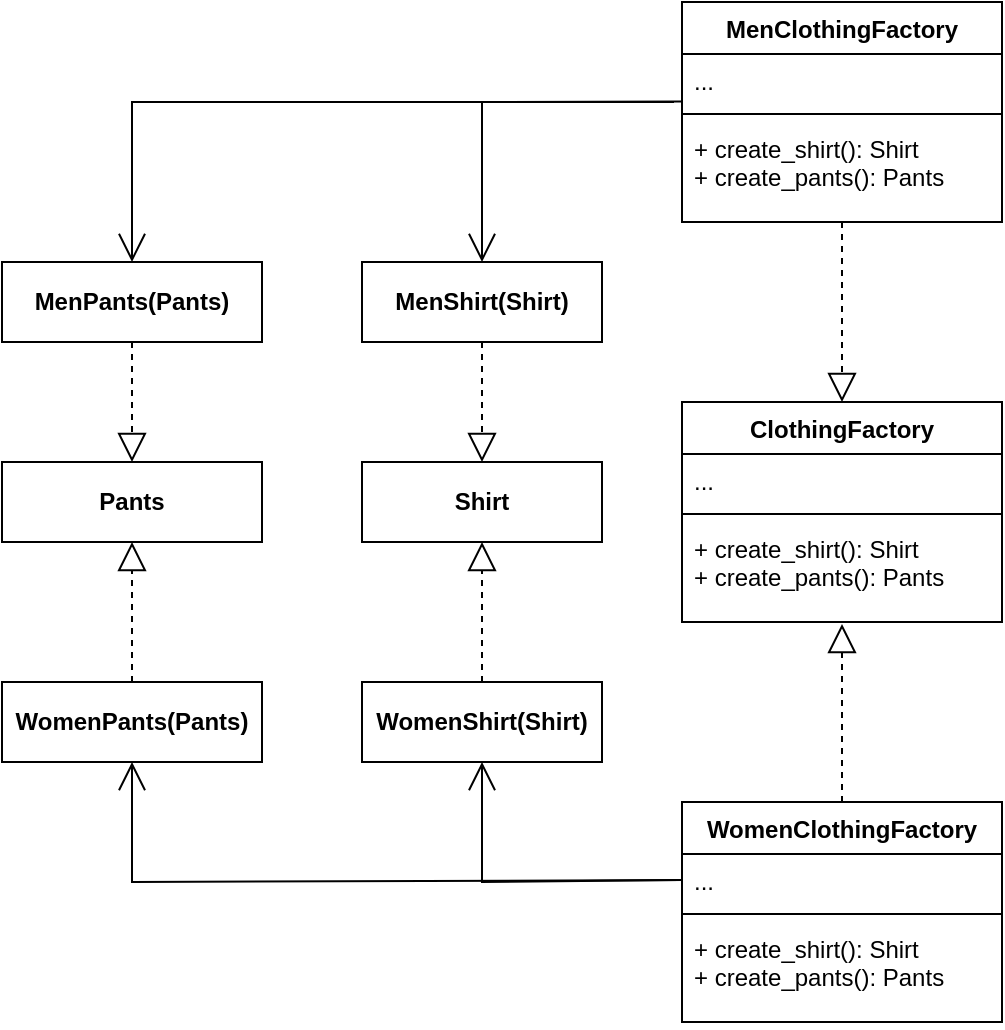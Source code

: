 <mxfile version="28.0.7">
  <diagram name="Page-1" id="Eap6UgjuNLnaH_aeRDH7">
    <mxGraphModel dx="1042" dy="535" grid="1" gridSize="10" guides="1" tooltips="1" connect="1" arrows="1" fold="1" page="1" pageScale="1" pageWidth="827" pageHeight="1169" math="0" shadow="0">
      <root>
        <mxCell id="0" />
        <mxCell id="1" parent="0" />
        <mxCell id="aTw9cndfYM6gvQnS5crM-1" value="ClothingFactory" style="swimlane;fontStyle=1;align=center;verticalAlign=top;childLayout=stackLayout;horizontal=1;startSize=26;horizontalStack=0;resizeParent=1;resizeParentMax=0;resizeLast=0;collapsible=1;marginBottom=0;whiteSpace=wrap;html=1;" vertex="1" parent="1">
          <mxGeometry x="500" y="360" width="160" height="110" as="geometry" />
        </mxCell>
        <mxCell id="aTw9cndfYM6gvQnS5crM-2" value="..." style="text;strokeColor=none;fillColor=none;align=left;verticalAlign=top;spacingLeft=4;spacingRight=4;overflow=hidden;rotatable=0;points=[[0,0.5],[1,0.5]];portConstraint=eastwest;whiteSpace=wrap;html=1;" vertex="1" parent="aTw9cndfYM6gvQnS5crM-1">
          <mxGeometry y="26" width="160" height="26" as="geometry" />
        </mxCell>
        <mxCell id="aTw9cndfYM6gvQnS5crM-3" value="" style="line;strokeWidth=1;fillColor=none;align=left;verticalAlign=middle;spacingTop=-1;spacingLeft=3;spacingRight=3;rotatable=0;labelPosition=right;points=[];portConstraint=eastwest;strokeColor=inherit;" vertex="1" parent="aTw9cndfYM6gvQnS5crM-1">
          <mxGeometry y="52" width="160" height="8" as="geometry" />
        </mxCell>
        <mxCell id="aTw9cndfYM6gvQnS5crM-4" value="+ create_shirt(): Shirt&lt;div&gt;+ create_pants(): Pants&lt;/div&gt;" style="text;strokeColor=none;fillColor=none;align=left;verticalAlign=top;spacingLeft=4;spacingRight=4;overflow=hidden;rotatable=0;points=[[0,0.5],[1,0.5]];portConstraint=eastwest;whiteSpace=wrap;html=1;" vertex="1" parent="aTw9cndfYM6gvQnS5crM-1">
          <mxGeometry y="60" width="160" height="50" as="geometry" />
        </mxCell>
        <mxCell id="aTw9cndfYM6gvQnS5crM-5" value="MenClothingFactory" style="swimlane;fontStyle=1;align=center;verticalAlign=top;childLayout=stackLayout;horizontal=1;startSize=26;horizontalStack=0;resizeParent=1;resizeParentMax=0;resizeLast=0;collapsible=1;marginBottom=0;whiteSpace=wrap;html=1;" vertex="1" parent="1">
          <mxGeometry x="500" y="160" width="160" height="110" as="geometry" />
        </mxCell>
        <mxCell id="aTw9cndfYM6gvQnS5crM-6" value="..." style="text;strokeColor=none;fillColor=none;align=left;verticalAlign=top;spacingLeft=4;spacingRight=4;overflow=hidden;rotatable=0;points=[[0,0.5],[1,0.5]];portConstraint=eastwest;whiteSpace=wrap;html=1;" vertex="1" parent="aTw9cndfYM6gvQnS5crM-5">
          <mxGeometry y="26" width="160" height="26" as="geometry" />
        </mxCell>
        <mxCell id="aTw9cndfYM6gvQnS5crM-7" value="" style="line;strokeWidth=1;fillColor=none;align=left;verticalAlign=middle;spacingTop=-1;spacingLeft=3;spacingRight=3;rotatable=0;labelPosition=right;points=[];portConstraint=eastwest;strokeColor=inherit;" vertex="1" parent="aTw9cndfYM6gvQnS5crM-5">
          <mxGeometry y="52" width="160" height="8" as="geometry" />
        </mxCell>
        <mxCell id="aTw9cndfYM6gvQnS5crM-8" value="+ create_shirt(): Shirt&lt;div&gt;+ create_pants(): Pants&lt;/div&gt;" style="text;strokeColor=none;fillColor=none;align=left;verticalAlign=top;spacingLeft=4;spacingRight=4;overflow=hidden;rotatable=0;points=[[0,0.5],[1,0.5]];portConstraint=eastwest;whiteSpace=wrap;html=1;" vertex="1" parent="aTw9cndfYM6gvQnS5crM-5">
          <mxGeometry y="60" width="160" height="50" as="geometry" />
        </mxCell>
        <mxCell id="aTw9cndfYM6gvQnS5crM-9" value="WomenClothingFactory" style="swimlane;fontStyle=1;align=center;verticalAlign=top;childLayout=stackLayout;horizontal=1;startSize=26;horizontalStack=0;resizeParent=1;resizeParentMax=0;resizeLast=0;collapsible=1;marginBottom=0;whiteSpace=wrap;html=1;" vertex="1" parent="1">
          <mxGeometry x="500" y="560" width="160" height="110" as="geometry" />
        </mxCell>
        <mxCell id="aTw9cndfYM6gvQnS5crM-10" value="..." style="text;strokeColor=none;fillColor=none;align=left;verticalAlign=top;spacingLeft=4;spacingRight=4;overflow=hidden;rotatable=0;points=[[0,0.5],[1,0.5]];portConstraint=eastwest;whiteSpace=wrap;html=1;" vertex="1" parent="aTw9cndfYM6gvQnS5crM-9">
          <mxGeometry y="26" width="160" height="26" as="geometry" />
        </mxCell>
        <mxCell id="aTw9cndfYM6gvQnS5crM-11" value="" style="line;strokeWidth=1;fillColor=none;align=left;verticalAlign=middle;spacingTop=-1;spacingLeft=3;spacingRight=3;rotatable=0;labelPosition=right;points=[];portConstraint=eastwest;strokeColor=inherit;" vertex="1" parent="aTw9cndfYM6gvQnS5crM-9">
          <mxGeometry y="52" width="160" height="8" as="geometry" />
        </mxCell>
        <mxCell id="aTw9cndfYM6gvQnS5crM-12" value="+ create_shirt(): Shirt&lt;div&gt;+ create_pants(): Pants&lt;/div&gt;" style="text;strokeColor=none;fillColor=none;align=left;verticalAlign=top;spacingLeft=4;spacingRight=4;overflow=hidden;rotatable=0;points=[[0,0.5],[1,0.5]];portConstraint=eastwest;whiteSpace=wrap;html=1;" vertex="1" parent="aTw9cndfYM6gvQnS5crM-9">
          <mxGeometry y="60" width="160" height="50" as="geometry" />
        </mxCell>
        <mxCell id="aTw9cndfYM6gvQnS5crM-25" value="" style="endArrow=block;dashed=1;endFill=0;endSize=12;html=1;rounded=0;entryX=0.5;entryY=0;entryDx=0;entryDy=0;" edge="1" parent="1" source="aTw9cndfYM6gvQnS5crM-8" target="aTw9cndfYM6gvQnS5crM-1">
          <mxGeometry width="160" relative="1" as="geometry">
            <mxPoint x="580" y="240" as="sourcePoint" />
            <mxPoint x="490" y="370" as="targetPoint" />
          </mxGeometry>
        </mxCell>
        <mxCell id="aTw9cndfYM6gvQnS5crM-26" value="" style="endArrow=block;dashed=1;endFill=0;endSize=12;html=1;rounded=0;exitX=0.5;exitY=0;exitDx=0;exitDy=0;" edge="1" parent="1" source="aTw9cndfYM6gvQnS5crM-9">
          <mxGeometry width="160" relative="1" as="geometry">
            <mxPoint x="330" y="370" as="sourcePoint" />
            <mxPoint x="580" y="471" as="targetPoint" />
          </mxGeometry>
        </mxCell>
        <mxCell id="aTw9cndfYM6gvQnS5crM-31" value="&lt;b&gt;MenShirt(Shirt)&lt;/b&gt;" style="html=1;whiteSpace=wrap;" vertex="1" parent="1">
          <mxGeometry x="340" y="290" width="120" height="40" as="geometry" />
        </mxCell>
        <mxCell id="aTw9cndfYM6gvQnS5crM-32" value="&lt;b&gt;Shirt&lt;/b&gt;" style="html=1;whiteSpace=wrap;" vertex="1" parent="1">
          <mxGeometry x="340" y="390" width="120" height="40" as="geometry" />
        </mxCell>
        <mxCell id="aTw9cndfYM6gvQnS5crM-33" value="&lt;b&gt;WomenShirt(Shirt)&lt;/b&gt;" style="html=1;whiteSpace=wrap;" vertex="1" parent="1">
          <mxGeometry x="340" y="500" width="120" height="40" as="geometry" />
        </mxCell>
        <mxCell id="aTw9cndfYM6gvQnS5crM-34" value="&lt;b&gt;MenPants(Pants&lt;/b&gt;&lt;b style=&quot;background-color: transparent; color: light-dark(rgb(0, 0, 0), rgb(255, 255, 255));&quot;&gt;)&lt;/b&gt;" style="html=1;whiteSpace=wrap;" vertex="1" parent="1">
          <mxGeometry x="160" y="290" width="130" height="40" as="geometry" />
        </mxCell>
        <mxCell id="aTw9cndfYM6gvQnS5crM-35" value="&lt;b&gt;Pants&lt;/b&gt;" style="html=1;whiteSpace=wrap;" vertex="1" parent="1">
          <mxGeometry x="160" y="390" width="130" height="40" as="geometry" />
        </mxCell>
        <mxCell id="aTw9cndfYM6gvQnS5crM-36" value="&lt;b&gt;WomenPants(Pants&lt;/b&gt;&lt;b style=&quot;background-color: transparent; color: light-dark(rgb(0, 0, 0), rgb(255, 255, 255));&quot;&gt;)&lt;/b&gt;" style="html=1;whiteSpace=wrap;" vertex="1" parent="1">
          <mxGeometry x="160" y="500" width="130" height="40" as="geometry" />
        </mxCell>
        <mxCell id="aTw9cndfYM6gvQnS5crM-37" value="" style="endArrow=block;dashed=1;endFill=0;endSize=12;html=1;rounded=0;exitX=0.5;exitY=1;exitDx=0;exitDy=0;entryX=0.5;entryY=0;entryDx=0;entryDy=0;" edge="1" parent="1" source="aTw9cndfYM6gvQnS5crM-31" target="aTw9cndfYM6gvQnS5crM-32">
          <mxGeometry width="160" relative="1" as="geometry">
            <mxPoint x="330" y="370" as="sourcePoint" />
            <mxPoint x="490" y="370" as="targetPoint" />
          </mxGeometry>
        </mxCell>
        <mxCell id="aTw9cndfYM6gvQnS5crM-38" value="" style="endArrow=block;dashed=1;endFill=0;endSize=12;html=1;rounded=0;exitX=0.5;exitY=1;exitDx=0;exitDy=0;entryX=0.5;entryY=0;entryDx=0;entryDy=0;" edge="1" parent="1" source="aTw9cndfYM6gvQnS5crM-34" target="aTw9cndfYM6gvQnS5crM-35">
          <mxGeometry width="160" relative="1" as="geometry">
            <mxPoint x="330" y="370" as="sourcePoint" />
            <mxPoint x="490" y="370" as="targetPoint" />
          </mxGeometry>
        </mxCell>
        <mxCell id="aTw9cndfYM6gvQnS5crM-39" value="" style="endArrow=block;dashed=1;endFill=0;endSize=12;html=1;rounded=0;exitX=0.5;exitY=0;exitDx=0;exitDy=0;entryX=0.5;entryY=1;entryDx=0;entryDy=0;" edge="1" parent="1" source="aTw9cndfYM6gvQnS5crM-36" target="aTw9cndfYM6gvQnS5crM-35">
          <mxGeometry width="160" relative="1" as="geometry">
            <mxPoint x="330" y="370" as="sourcePoint" />
            <mxPoint x="490" y="370" as="targetPoint" />
          </mxGeometry>
        </mxCell>
        <mxCell id="aTw9cndfYM6gvQnS5crM-40" value="" style="endArrow=block;dashed=1;endFill=0;endSize=12;html=1;rounded=0;exitX=0.5;exitY=0;exitDx=0;exitDy=0;entryX=0.5;entryY=1;entryDx=0;entryDy=0;" edge="1" parent="1" source="aTw9cndfYM6gvQnS5crM-33" target="aTw9cndfYM6gvQnS5crM-32">
          <mxGeometry width="160" relative="1" as="geometry">
            <mxPoint x="330" y="370" as="sourcePoint" />
            <mxPoint x="490" y="370" as="targetPoint" />
          </mxGeometry>
        </mxCell>
        <mxCell id="aTw9cndfYM6gvQnS5crM-42" value="" style="endArrow=open;endFill=1;endSize=12;html=1;rounded=0;entryX=0.5;entryY=0;entryDx=0;entryDy=0;" edge="1" parent="1" target="aTw9cndfYM6gvQnS5crM-34">
          <mxGeometry width="160" relative="1" as="geometry">
            <mxPoint x="496" y="210" as="sourcePoint" />
            <mxPoint x="490" y="370" as="targetPoint" />
            <Array as="points">
              <mxPoint x="225" y="210" />
            </Array>
          </mxGeometry>
        </mxCell>
        <mxCell id="aTw9cndfYM6gvQnS5crM-43" value="" style="endArrow=open;endFill=1;endSize=12;html=1;rounded=0;entryX=0.5;entryY=0;entryDx=0;entryDy=0;exitX=-0.002;exitY=0.915;exitDx=0;exitDy=0;exitPerimeter=0;" edge="1" parent="1" source="aTw9cndfYM6gvQnS5crM-6" target="aTw9cndfYM6gvQnS5crM-31">
          <mxGeometry width="160" relative="1" as="geometry">
            <mxPoint x="500" y="176" as="sourcePoint" />
            <mxPoint x="490" y="270" as="targetPoint" />
            <Array as="points">
              <mxPoint x="400" y="210" />
            </Array>
          </mxGeometry>
        </mxCell>
        <mxCell id="aTw9cndfYM6gvQnS5crM-44" value="" style="endArrow=open;endFill=1;endSize=12;html=1;rounded=0;entryX=0.5;entryY=1;entryDx=0;entryDy=0;exitX=0;exitY=0.5;exitDx=0;exitDy=0;" edge="1" parent="1" source="aTw9cndfYM6gvQnS5crM-10" target="aTw9cndfYM6gvQnS5crM-36">
          <mxGeometry width="160" relative="1" as="geometry">
            <mxPoint x="390" y="730" as="sourcePoint" />
            <mxPoint x="490" y="670" as="targetPoint" />
            <Array as="points">
              <mxPoint x="225" y="600" />
            </Array>
          </mxGeometry>
        </mxCell>
        <mxCell id="aTw9cndfYM6gvQnS5crM-45" value="" style="endArrow=open;endFill=1;endSize=12;html=1;rounded=0;exitX=0;exitY=0.5;exitDx=0;exitDy=0;entryX=0.5;entryY=1;entryDx=0;entryDy=0;" edge="1" parent="1" source="aTw9cndfYM6gvQnS5crM-10" target="aTw9cndfYM6gvQnS5crM-33">
          <mxGeometry width="160" relative="1" as="geometry">
            <mxPoint x="330" y="570" as="sourcePoint" />
            <mxPoint x="490" y="570" as="targetPoint" />
            <Array as="points">
              <mxPoint x="400" y="600" />
            </Array>
          </mxGeometry>
        </mxCell>
      </root>
    </mxGraphModel>
  </diagram>
</mxfile>
